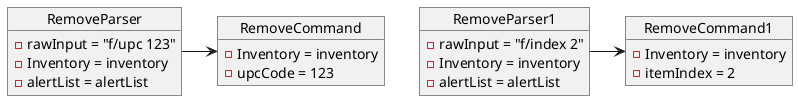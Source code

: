 @startuml
'https://plantuml.com/sequence-diagram


object RemoveParser{
    - rawInput = "f/upc 123"
    - Inventory = inventory
    - alertList = alertList
}

object RemoveParser1{
    - rawInput = "f/index 2"
    - Inventory = inventory
    - alertList = alertList
}

object RemoveCommand{
    - Inventory = inventory
    - upcCode = 123
}

object RemoveCommand1{
    - Inventory = inventory
    - itemIndex = 2
}

RemoveParser -> RemoveCommand
RemoveParser1 -> RemoveCommand1
@enduml